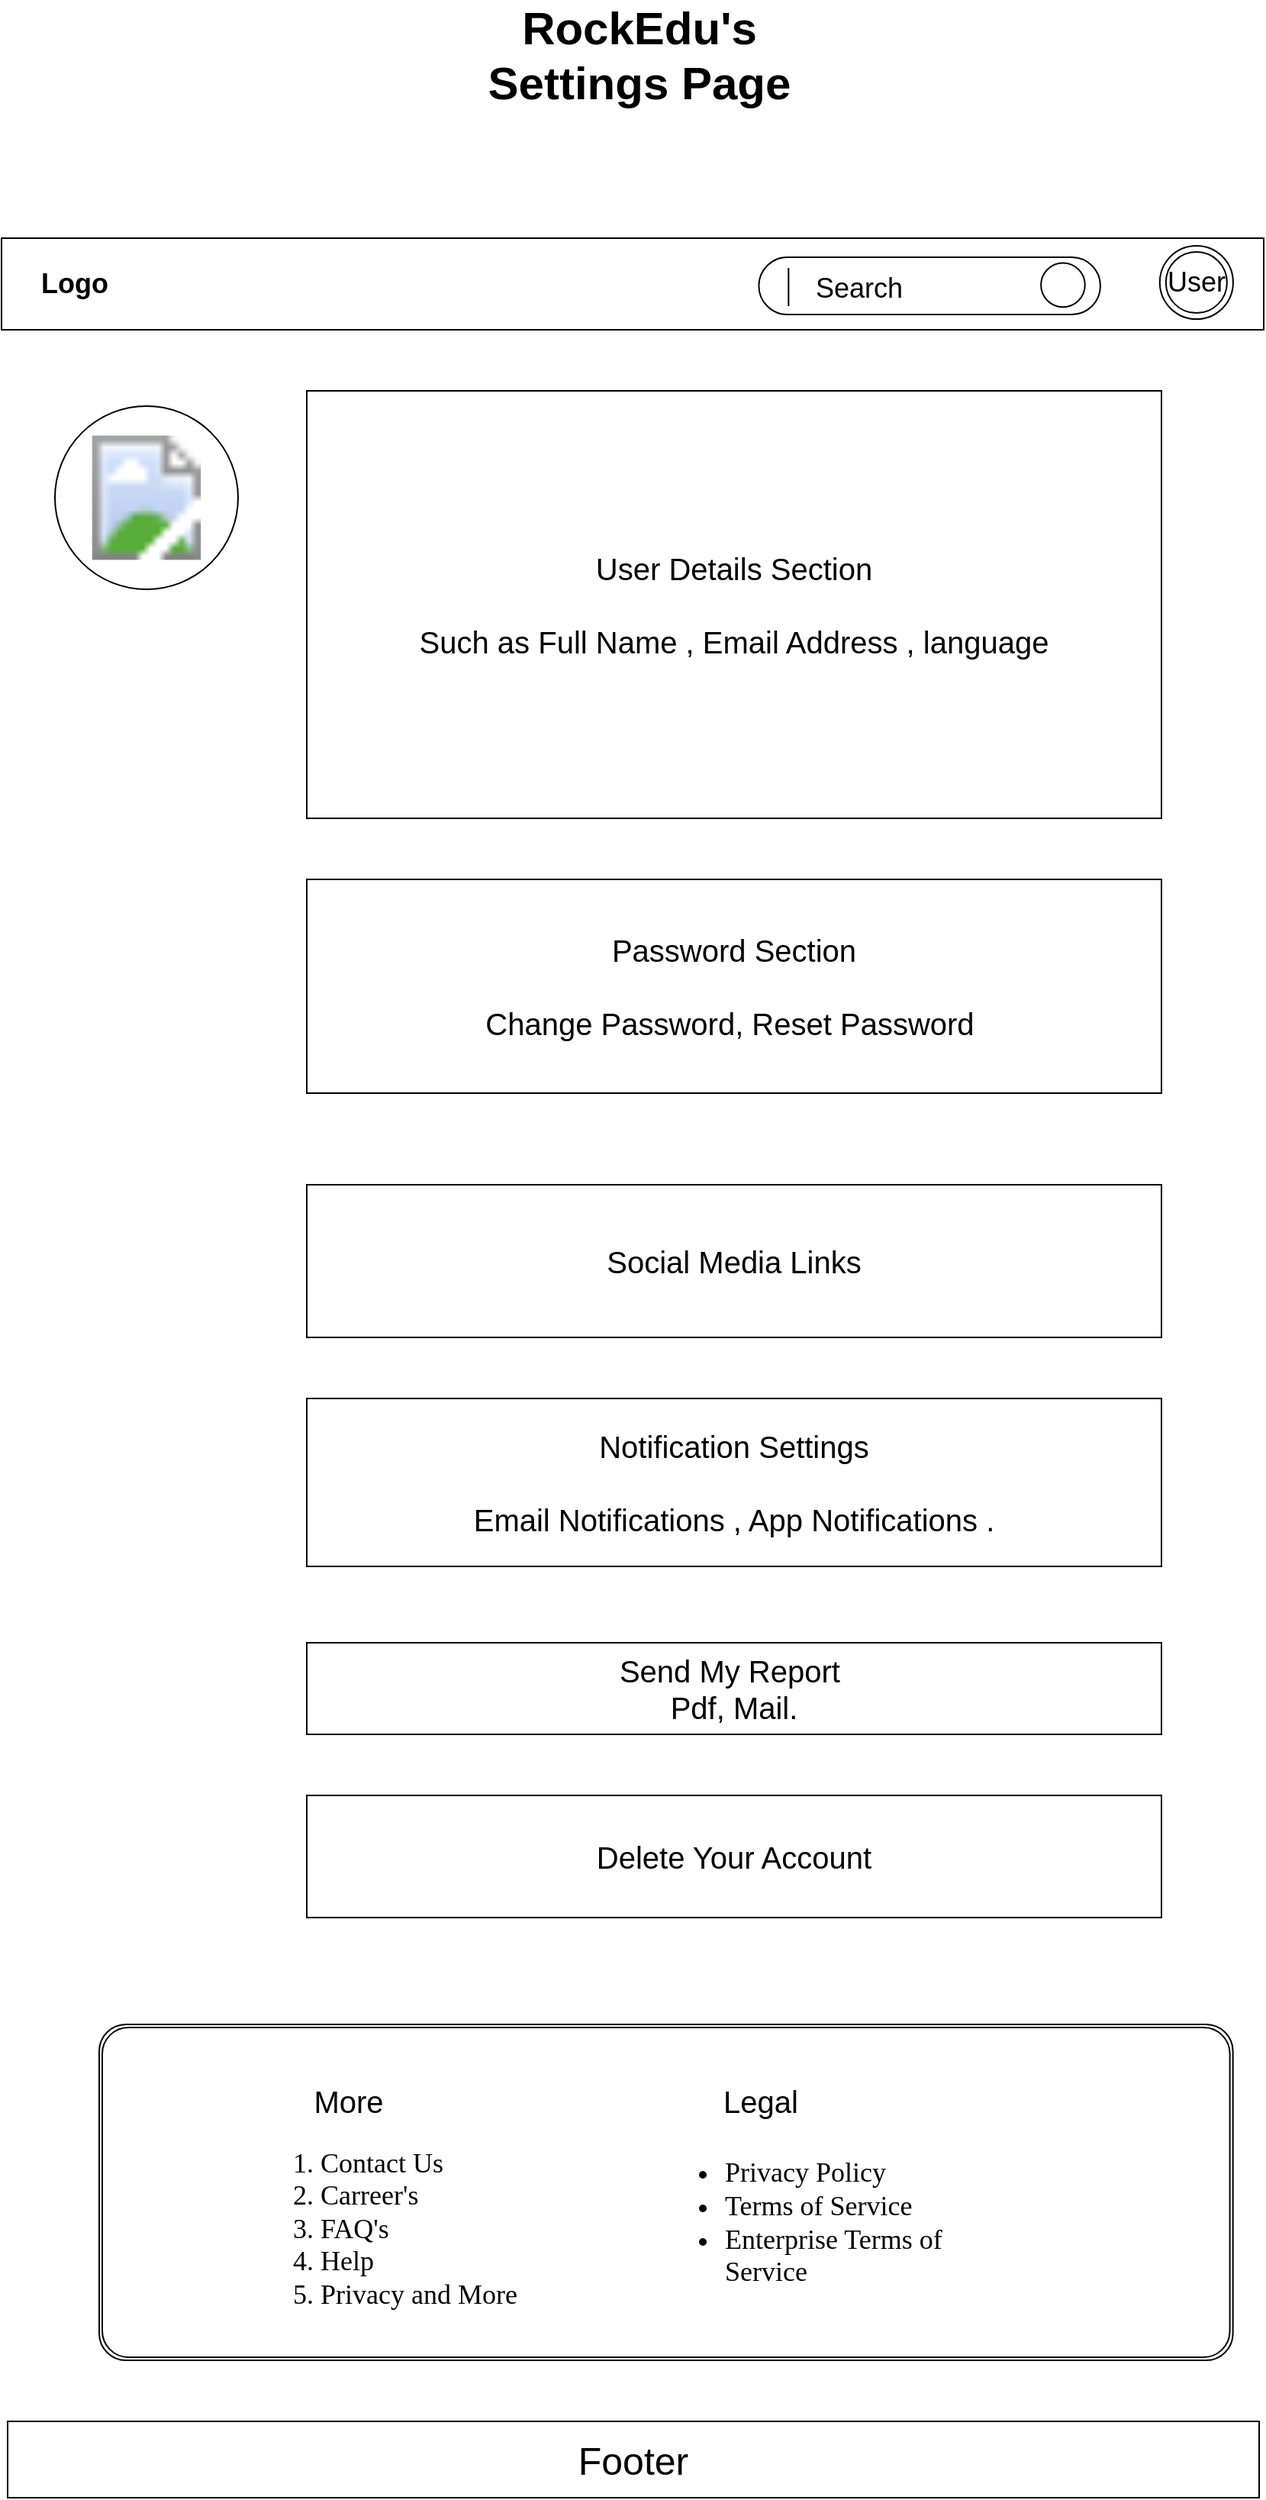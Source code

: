 <mxfile version="13.7.1" type="device"><diagram id="TXB4lyfqQC47PTDAqCK5" name="Page-1"><mxGraphModel dx="1422" dy="1943" grid="1" gridSize="10" guides="1" tooltips="1" connect="1" arrows="1" fold="1" page="1" pageScale="1" pageWidth="827" pageHeight="1169" math="0" shadow="0"><root><mxCell id="0"/><mxCell id="1" parent="0"/><mxCell id="ls0RtZy9SGf8C_Ruskuo-1" value="" style="group" vertex="1" connectable="0" parent="1"><mxGeometry y="-980" width="827" height="60" as="geometry"/></mxCell><mxCell id="ls0RtZy9SGf8C_Ruskuo-2" value="" style="rounded=0;whiteSpace=wrap;html=1;" vertex="1" parent="ls0RtZy9SGf8C_Ruskuo-1"><mxGeometry width="827" height="60" as="geometry"/></mxCell><mxCell id="ls0RtZy9SGf8C_Ruskuo-3" value="Logo" style="text;html=1;strokeColor=none;fillColor=none;align=center;verticalAlign=middle;whiteSpace=wrap;rounded=0;fontStyle=1;fontSize=18;" vertex="1" parent="ls0RtZy9SGf8C_Ruskuo-1"><mxGeometry x="19.459" y="12.5" width="58.376" height="35" as="geometry"/></mxCell><mxCell id="ls0RtZy9SGf8C_Ruskuo-4" value="User" style="ellipse;shape=doubleEllipse;whiteSpace=wrap;html=1;aspect=fixed;fontSize=18;" vertex="1" parent="ls0RtZy9SGf8C_Ruskuo-1"><mxGeometry x="758.894" y="5" width="48.059" height="48.059" as="geometry"/></mxCell><mxCell id="ls0RtZy9SGf8C_Ruskuo-5" value="" style="rounded=1;whiteSpace=wrap;html=1;fontSize=18;arcSize=50;" vertex="1" parent="ls0RtZy9SGf8C_Ruskuo-1"><mxGeometry x="496.2" y="12.5" width="223.776" height="37.5" as="geometry"/></mxCell><mxCell id="ls0RtZy9SGf8C_Ruskuo-6" value="" style="ellipse;whiteSpace=wrap;html=1;aspect=fixed;fontSize=18;" vertex="1" parent="ls0RtZy9SGf8C_Ruskuo-1"><mxGeometry x="681.059" y="16.25" width="28.835" height="28.835" as="geometry"/></mxCell><mxCell id="ls0RtZy9SGf8C_Ruskuo-7" value="" style="endArrow=none;html=1;fontSize=18;" edge="1" parent="ls0RtZy9SGf8C_Ruskuo-1"><mxGeometry width="50" height="50" relative="1" as="geometry"><mxPoint x="515.659" y="44.5" as="sourcePoint"/><mxPoint x="515.659" y="19.5" as="targetPoint"/></mxGeometry></mxCell><mxCell id="ls0RtZy9SGf8C_Ruskuo-8" value="Search&amp;nbsp;" style="text;html=1;strokeColor=none;fillColor=none;align=center;verticalAlign=middle;whiteSpace=wrap;rounded=0;fontSize=18;" vertex="1" parent="ls0RtZy9SGf8C_Ruskuo-1"><mxGeometry x="544.847" y="22.5" width="38.918" height="20" as="geometry"/></mxCell><mxCell id="ls0RtZy9SGf8C_Ruskuo-9" value="&lt;b&gt;&lt;font style=&quot;font-size: 30px&quot;&gt;RockEdu's&lt;br&gt;Settings Page&lt;/font&gt;&lt;/b&gt;" style="text;html=1;strokeColor=none;fillColor=none;align=center;verticalAlign=middle;whiteSpace=wrap;rounded=0;" vertex="1" parent="1"><mxGeometry x="310" y="-1110" width="216" height="20" as="geometry"/></mxCell><mxCell id="ls0RtZy9SGf8C_Ruskuo-10" value="&lt;font style=&quot;font-size: 20px&quot;&gt;User Details Section&lt;br&gt;&lt;br&gt;Such as Full Name , Email Address , language&lt;/font&gt;" style="rounded=0;whiteSpace=wrap;html=1;" vertex="1" parent="1"><mxGeometry x="200" y="-880" width="560" height="280" as="geometry"/></mxCell><mxCell id="ls0RtZy9SGf8C_Ruskuo-13" value="" style="group" vertex="1" connectable="0" parent="1"><mxGeometry x="34.99" y="-870" width="120" height="120" as="geometry"/></mxCell><mxCell id="ls0RtZy9SGf8C_Ruskuo-11" value="" style="ellipse;whiteSpace=wrap;html=1;aspect=fixed;" vertex="1" parent="ls0RtZy9SGf8C_Ruskuo-13"><mxGeometry width="120" height="120" as="geometry"/></mxCell><mxCell id="ls0RtZy9SGf8C_Ruskuo-12" value="" style="shape=image;html=1;verticalLabelPosition=bottom;verticalAlign=top;imageAspect=1;aspect=fixed;image=https://encrypted-tbn0.gstatic.com/images?q=tbn%3AANd9GcTW1IPDDzFjLl_M4j_4cqbn8wd16-4tsDKEWg&amp;usqp=CAU;" vertex="1" parent="ls0RtZy9SGf8C_Ruskuo-13"><mxGeometry x="19.31" y="19.31" width="81.38" height="81.38" as="geometry"/></mxCell><mxCell id="ls0RtZy9SGf8C_Ruskuo-14" value="&lt;font style=&quot;font-size: 20px&quot;&gt;Password Section&lt;br&gt;&lt;br&gt;Change Password, Reset Password&amp;nbsp;&lt;/font&gt;" style="rounded=0;whiteSpace=wrap;html=1;" vertex="1" parent="1"><mxGeometry x="200" y="-560" width="560" height="140" as="geometry"/></mxCell><mxCell id="ls0RtZy9SGf8C_Ruskuo-15" value="&lt;font style=&quot;font-size: 20px&quot;&gt;Social Media Links&lt;br&gt;&lt;/font&gt;" style="rounded=0;whiteSpace=wrap;html=1;" vertex="1" parent="1"><mxGeometry x="200" y="-360" width="560" height="100" as="geometry"/></mxCell><mxCell id="ls0RtZy9SGf8C_Ruskuo-16" value="Footer" style="rounded=0;whiteSpace=wrap;html=1;fontSize=25;" vertex="1" parent="1"><mxGeometry x="4" y="450" width="820" height="50" as="geometry"/></mxCell><mxCell id="ls0RtZy9SGf8C_Ruskuo-17" value="" style="group" vertex="1" connectable="0" parent="1"><mxGeometry x="64" y="190" width="742.82" height="230" as="geometry"/></mxCell><mxCell id="ls0RtZy9SGf8C_Ruskuo-18" value="" style="group" vertex="1" connectable="0" parent="ls0RtZy9SGf8C_Ruskuo-17"><mxGeometry width="742.82" height="230" as="geometry"/></mxCell><mxCell id="ls0RtZy9SGf8C_Ruskuo-19" value="" style="shape=ext;double=1;rounded=1;whiteSpace=wrap;html=1;fontSize=25;arcSize=8;" vertex="1" parent="ls0RtZy9SGf8C_Ruskuo-18"><mxGeometry width="742.82" height="220" as="geometry"/></mxCell><mxCell id="ls0RtZy9SGf8C_Ruskuo-20" value="&lt;span style=&quot;font-weight: normal&quot;&gt;&lt;font style=&quot;font-size: 20px&quot;&gt;Legal&lt;/font&gt;&lt;/span&gt;" style="text;strokeColor=none;fillColor=none;html=1;fontSize=24;fontStyle=1;verticalAlign=middle;align=center;" vertex="1" parent="ls0RtZy9SGf8C_Ruskuo-18"><mxGeometry x="382.82" y="30" width="100" height="40" as="geometry"/></mxCell><mxCell id="ls0RtZy9SGf8C_Ruskuo-21" value="&lt;ul&gt;&lt;li&gt;&lt;span&gt;Privacy Policy&lt;/span&gt;&lt;br&gt;&lt;/li&gt;&lt;li&gt;Terms of Service&lt;/li&gt;&lt;li&gt;Enterprise Terms of Service&lt;/li&gt;&lt;/ul&gt;" style="text;strokeColor=none;fillColor=none;html=1;whiteSpace=wrap;verticalAlign=middle;overflow=hidden;fontFamily=Verdana;fontSize=18;" vertex="1" parent="ls0RtZy9SGf8C_Ruskuo-18"><mxGeometry x="367.82" y="30" width="240" height="200" as="geometry"/></mxCell><mxCell id="ls0RtZy9SGf8C_Ruskuo-22" value="&lt;div style=&quot;text-align: center&quot;&gt;&lt;font face=&quot;Helvetica&quot;&gt;&lt;span style=&quot;font-size: 25px&quot;&gt;&lt;br&gt;&lt;/span&gt;&lt;/font&gt;&lt;/div&gt;&lt;ol&gt;&lt;li&gt;Contact Us&lt;/li&gt;&lt;li&gt;Carreer's&amp;nbsp;&lt;/li&gt;&lt;li&gt;FAQ's&lt;/li&gt;&lt;li&gt;Help&lt;/li&gt;&lt;li&gt;Privacy and More&lt;/li&gt;&lt;/ol&gt;" style="text;strokeColor=none;fillColor=none;html=1;whiteSpace=wrap;verticalAlign=middle;overflow=hidden;fontFamily=Verdana;fontSize=18;" vertex="1" parent="ls0RtZy9SGf8C_Ruskuo-18"><mxGeometry x="102.82" y="30" width="180" height="160" as="geometry"/></mxCell><mxCell id="ls0RtZy9SGf8C_Ruskuo-23" value="&lt;font style=&quot;font-size: 20px ; font-weight: normal&quot;&gt;More&lt;/font&gt;" style="text;strokeColor=none;fillColor=none;html=1;fontSize=24;fontStyle=1;verticalAlign=middle;align=center;" vertex="1" parent="ls0RtZy9SGf8C_Ruskuo-18"><mxGeometry x="112.82" y="30" width="100" height="40" as="geometry"/></mxCell><mxCell id="ls0RtZy9SGf8C_Ruskuo-24" value="&lt;font style=&quot;font-size: 20px&quot;&gt;Notification Settings&lt;br&gt;&lt;br&gt;Email Notifications , App Notifications .&lt;/font&gt;" style="rounded=0;whiteSpace=wrap;html=1;" vertex="1" parent="1"><mxGeometry x="200" y="-220" width="560" height="110" as="geometry"/></mxCell><mxCell id="ls0RtZy9SGf8C_Ruskuo-25" value="&lt;font style=&quot;font-size: 20px&quot;&gt;Send My Report&amp;nbsp;&lt;br&gt;Pdf, Mail.&lt;/font&gt;" style="rounded=0;whiteSpace=wrap;html=1;" vertex="1" parent="1"><mxGeometry x="200" y="-60" width="560" height="60" as="geometry"/></mxCell><mxCell id="ls0RtZy9SGf8C_Ruskuo-26" value="&lt;font style=&quot;font-size: 20px&quot;&gt;Delete Your Account&lt;/font&gt;" style="rounded=0;whiteSpace=wrap;html=1;" vertex="1" parent="1"><mxGeometry x="200" y="40" width="560" height="80" as="geometry"/></mxCell></root></mxGraphModel></diagram></mxfile>
